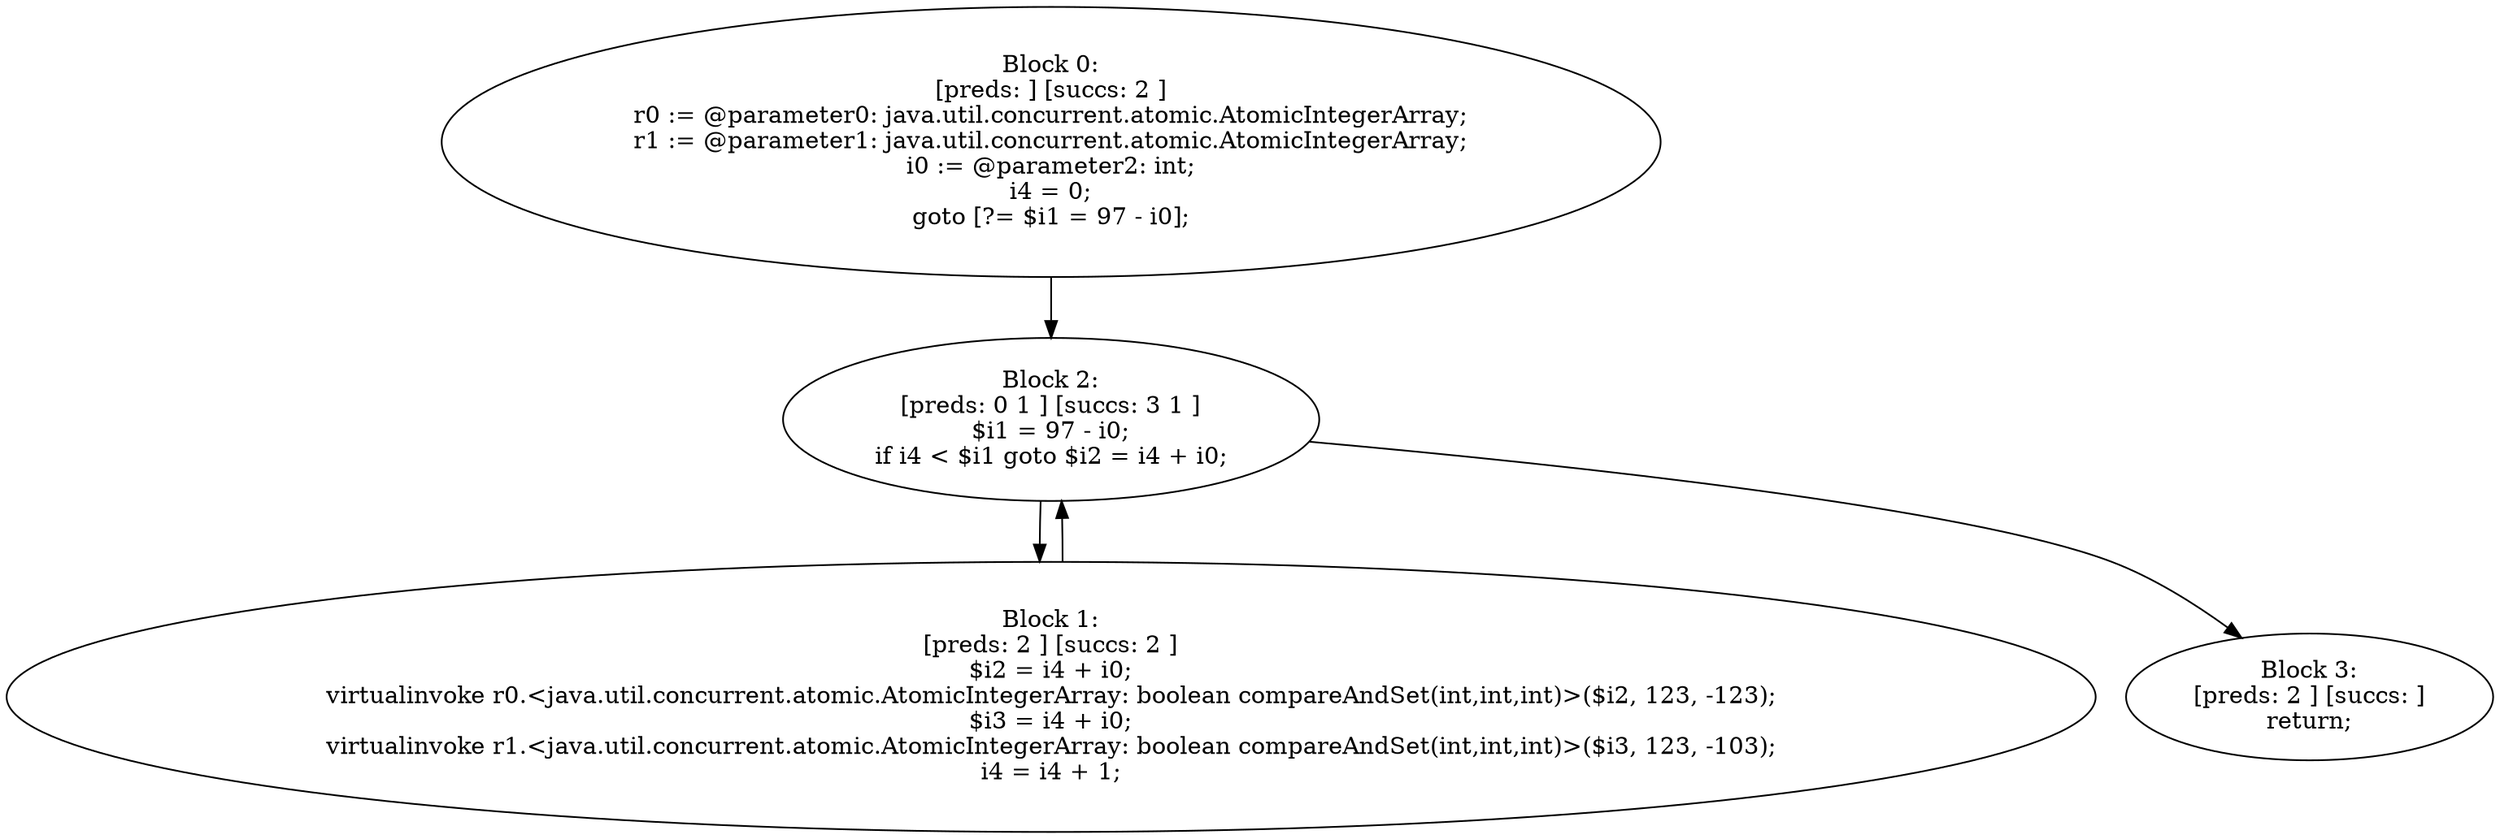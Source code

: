 digraph "unitGraph" {
    "Block 0:
[preds: ] [succs: 2 ]
r0 := @parameter0: java.util.concurrent.atomic.AtomicIntegerArray;
r1 := @parameter1: java.util.concurrent.atomic.AtomicIntegerArray;
i0 := @parameter2: int;
i4 = 0;
goto [?= $i1 = 97 - i0];
"
    "Block 1:
[preds: 2 ] [succs: 2 ]
$i2 = i4 + i0;
virtualinvoke r0.<java.util.concurrent.atomic.AtomicIntegerArray: boolean compareAndSet(int,int,int)>($i2, 123, -123);
$i3 = i4 + i0;
virtualinvoke r1.<java.util.concurrent.atomic.AtomicIntegerArray: boolean compareAndSet(int,int,int)>($i3, 123, -103);
i4 = i4 + 1;
"
    "Block 2:
[preds: 0 1 ] [succs: 3 1 ]
$i1 = 97 - i0;
if i4 < $i1 goto $i2 = i4 + i0;
"
    "Block 3:
[preds: 2 ] [succs: ]
return;
"
    "Block 0:
[preds: ] [succs: 2 ]
r0 := @parameter0: java.util.concurrent.atomic.AtomicIntegerArray;
r1 := @parameter1: java.util.concurrent.atomic.AtomicIntegerArray;
i0 := @parameter2: int;
i4 = 0;
goto [?= $i1 = 97 - i0];
"->"Block 2:
[preds: 0 1 ] [succs: 3 1 ]
$i1 = 97 - i0;
if i4 < $i1 goto $i2 = i4 + i0;
";
    "Block 1:
[preds: 2 ] [succs: 2 ]
$i2 = i4 + i0;
virtualinvoke r0.<java.util.concurrent.atomic.AtomicIntegerArray: boolean compareAndSet(int,int,int)>($i2, 123, -123);
$i3 = i4 + i0;
virtualinvoke r1.<java.util.concurrent.atomic.AtomicIntegerArray: boolean compareAndSet(int,int,int)>($i3, 123, -103);
i4 = i4 + 1;
"->"Block 2:
[preds: 0 1 ] [succs: 3 1 ]
$i1 = 97 - i0;
if i4 < $i1 goto $i2 = i4 + i0;
";
    "Block 2:
[preds: 0 1 ] [succs: 3 1 ]
$i1 = 97 - i0;
if i4 < $i1 goto $i2 = i4 + i0;
"->"Block 3:
[preds: 2 ] [succs: ]
return;
";
    "Block 2:
[preds: 0 1 ] [succs: 3 1 ]
$i1 = 97 - i0;
if i4 < $i1 goto $i2 = i4 + i0;
"->"Block 1:
[preds: 2 ] [succs: 2 ]
$i2 = i4 + i0;
virtualinvoke r0.<java.util.concurrent.atomic.AtomicIntegerArray: boolean compareAndSet(int,int,int)>($i2, 123, -123);
$i3 = i4 + i0;
virtualinvoke r1.<java.util.concurrent.atomic.AtomicIntegerArray: boolean compareAndSet(int,int,int)>($i3, 123, -103);
i4 = i4 + 1;
";
}
